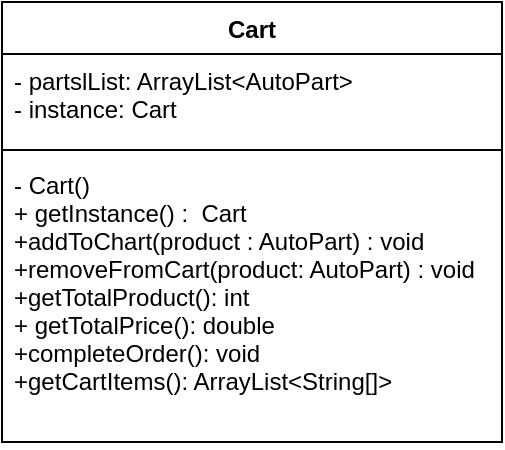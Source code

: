 <mxfile version="15.6.4" type="device"><diagram id="Bf8hylY7A1qxKedln6Cb" name="Page-1"><mxGraphModel dx="1038" dy="579" grid="1" gridSize="10" guides="1" tooltips="1" connect="1" arrows="1" fold="1" page="1" pageScale="1" pageWidth="827" pageHeight="1169" math="0" shadow="0"><root><mxCell id="0"/><mxCell id="1" parent="0"/><mxCell id="gUvjrl1PwgJ8GkWIt3Zs-1" value="Cart" style="swimlane;fontStyle=1;align=center;verticalAlign=top;childLayout=stackLayout;horizontal=1;startSize=26;horizontalStack=0;resizeParent=1;resizeParentMax=0;resizeLast=0;collapsible=1;marginBottom=0;fillColor=default;strokeColor=default;fontColor=default;" vertex="1" parent="1"><mxGeometry x="160" y="60" width="250" height="220" as="geometry"/></mxCell><mxCell id="gUvjrl1PwgJ8GkWIt3Zs-2" value="- partslList: ArrayList&lt;AutoPart&gt;&#10;- instance: Cart" style="text;strokeColor=none;fillColor=none;align=left;verticalAlign=top;spacingLeft=4;spacingRight=4;overflow=hidden;rotatable=0;points=[[0,0.5],[1,0.5]];portConstraint=eastwest;fontColor=default;" vertex="1" parent="gUvjrl1PwgJ8GkWIt3Zs-1"><mxGeometry y="26" width="250" height="44" as="geometry"/></mxCell><mxCell id="gUvjrl1PwgJ8GkWIt3Zs-3" value="" style="line;strokeWidth=1;fillColor=none;align=left;verticalAlign=middle;spacingTop=-1;spacingLeft=3;spacingRight=3;rotatable=0;labelPosition=right;points=[];portConstraint=eastwest;" vertex="1" parent="gUvjrl1PwgJ8GkWIt3Zs-1"><mxGeometry y="70" width="250" height="8" as="geometry"/></mxCell><mxCell id="gUvjrl1PwgJ8GkWIt3Zs-4" value="- Cart()&#10;+ getInstance() :  Cart&#10;+addToChart(product : AutoPart) : void&#10;+removeFromCart(product: AutoPart) : void&#10;+getTotalProduct(): int&#10;+ getTotalPrice(): double&#10;+completeOrder(): void&#10;+getCartItems(): ArrayList&lt;String[]&gt;&#10;" style="text;strokeColor=none;fillColor=none;align=left;verticalAlign=top;spacingLeft=4;spacingRight=4;overflow=hidden;rotatable=0;points=[[0,0.5],[1,0.5]];portConstraint=eastwest;fontColor=default;" vertex="1" parent="gUvjrl1PwgJ8GkWIt3Zs-1"><mxGeometry y="78" width="250" height="142" as="geometry"/></mxCell></root></mxGraphModel></diagram></mxfile>